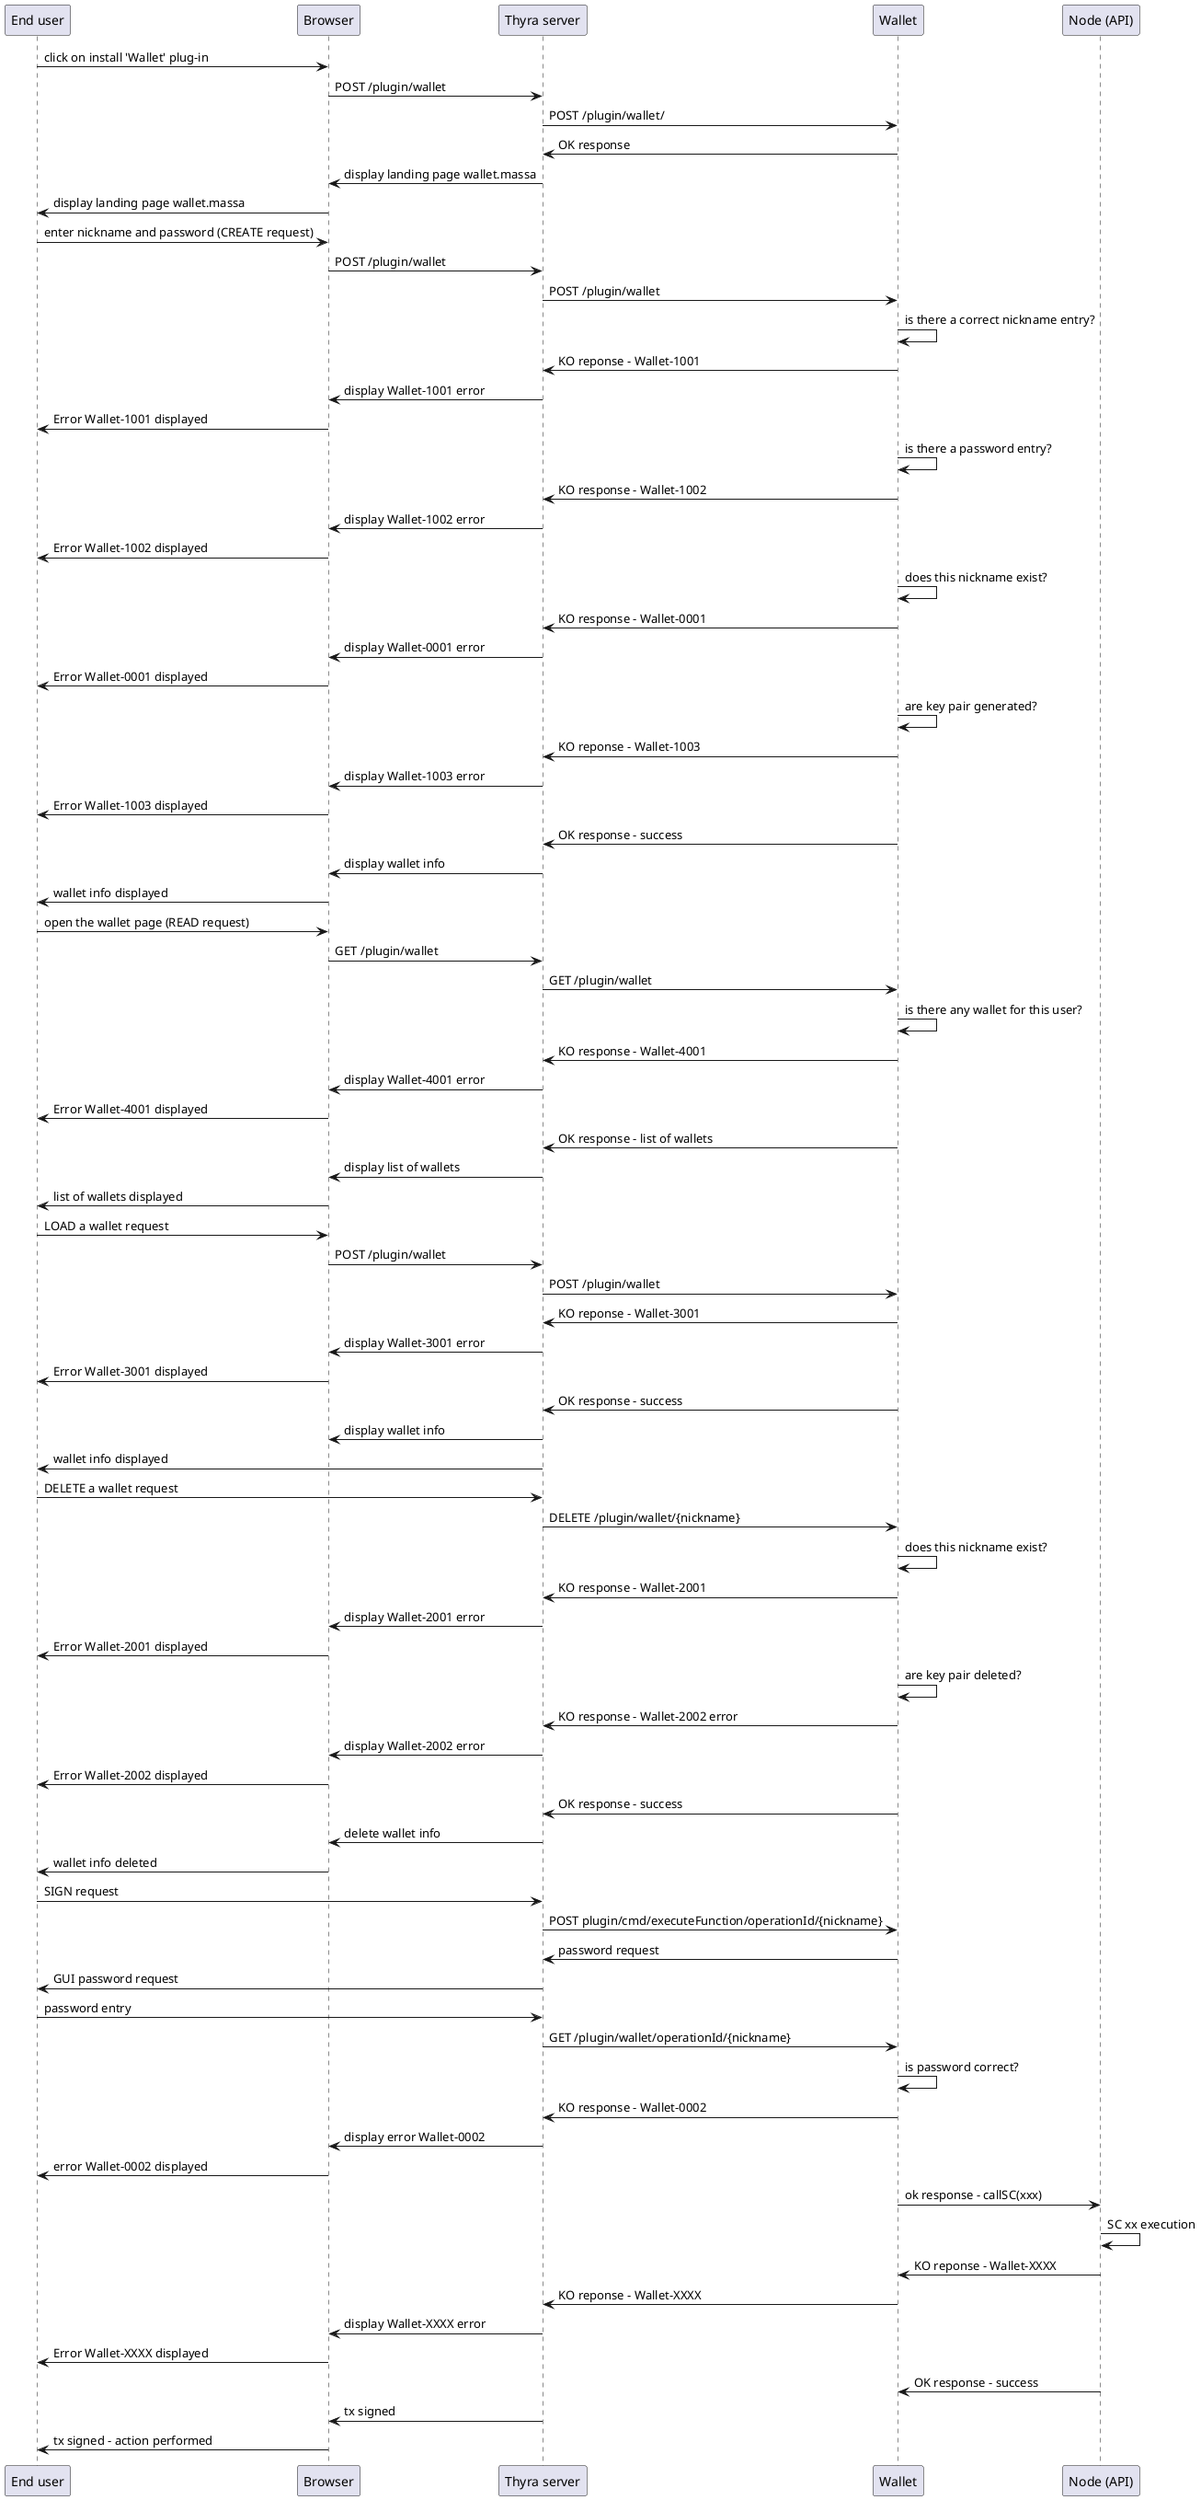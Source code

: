 @startuml
participant "End user" as user
participant "Browser" as ui
participant "Thyra server" as thyra
participant "Wallet" as w
participant "Node (API)" as node


user -> ui: click on install 'Wallet' plug-in
ui -> thyra: POST /plugin/wallet
thyra -> w: POST /plugin/wallet/
w -> thyra: OK response
thyra -> ui: display landing page wallet.massa
ui -> user: display landing page wallet.massa

user -> ui: enter nickname and password (CREATE request)
ui -> thyra: POST /plugin/wallet
thyra -> w: POST /plugin/wallet
w -> w: is there a correct nickname entry?
w -> thyra: KO reponse - Wallet-1001
thyra -> ui: display Wallet-1001 error
ui -> user: Error Wallet-1001 displayed
w -> w: is there a password entry?
w -> thyra: KO response - Wallet-1002
thyra -> ui: display Wallet-1002 error
ui -> user: Error Wallet-1002 displayed
w -> w: does this nickname exist?
w -> thyra: KO response - Wallet-0001
thyra -> ui: display Wallet-0001 error
ui -> user: Error Wallet-0001 displayed
w -> w: are key pair generated?
w -> thyra: KO reponse - Wallet-1003
thyra -> ui: display Wallet-1003 error
ui -> user: Error Wallet-1003 displayed
w -> thyra: OK response - success
thyra -> ui: display wallet info
ui -> user: wallet info displayed

user -> ui: open the wallet page (READ request)
ui -> thyra: GET /plugin/wallet
thyra -> w: GET /plugin/wallet
w -> w: is there any wallet for this user?
w -> thyra: KO response - Wallet-4001
thyra -> ui: display Wallet-4001 error
ui -> user: Error Wallet-4001 displayed
w -> thyra: OK response - list of wallets
thyra -> ui: display list of wallets 
ui -> user: list of wallets displayed

user -> ui: LOAD a wallet request 
ui -> thyra: POST /plugin/wallet
thyra -> w: POST /plugin/wallet
w -> thyra: KO reponse - Wallet-3001
thyra -> ui: display Wallet-3001 error
ui -> user: Error Wallet-3001 displayed
w -> thyra: OK response - success
thyra -> ui: display wallet info
thyra -> user: wallet info displayed

user -> thyra: DELETE a wallet request 
thyra -> w: DELETE /plugin/wallet/{nickname}
w -> w: does this nickname exist? 
w -> thyra: KO response - Wallet-2001
thyra -> ui: display Wallet-2001 error 
ui -> user: Error Wallet-2001 displayed
w -> w: are key pair deleted? 
w -> thyra: KO response - Wallet-2002 error
thyra -> ui: display Wallet-2002 error
ui -> user: Error Wallet-2002 displayed
w -> thyra: OK response - success
thyra -> ui: delete wallet info
ui -> user: wallet info deleted

user -> thyra: SIGN request
thyra -> w: POST plugin/cmd/executeFunction/operationId/{nickname}
w -> thyra: password request
thyra -> user: GUI password request
user -> thyra: password entry
thyra -> w: GET /plugin/wallet/operationId/{nickname}
w -> w: is password correct?
w -> thyra: KO response - Wallet-0002
thyra -> ui: display error Wallet-0002
ui -> user: error Wallet-0002 displayed
w -> node: ok response - callSC(xxx)
node -> node: SC xx execution
node -> w: KO reponse - Wallet-XXXX
w -> thyra: KO reponse - Wallet-XXXX
thyra -> ui: display Wallet-XXXX error
ui -> user: Error Wallet-XXXX displayed
node -> w: OK response - success
thyra -> ui: tx signed
ui -> user: tx signed - action performed

@enduml